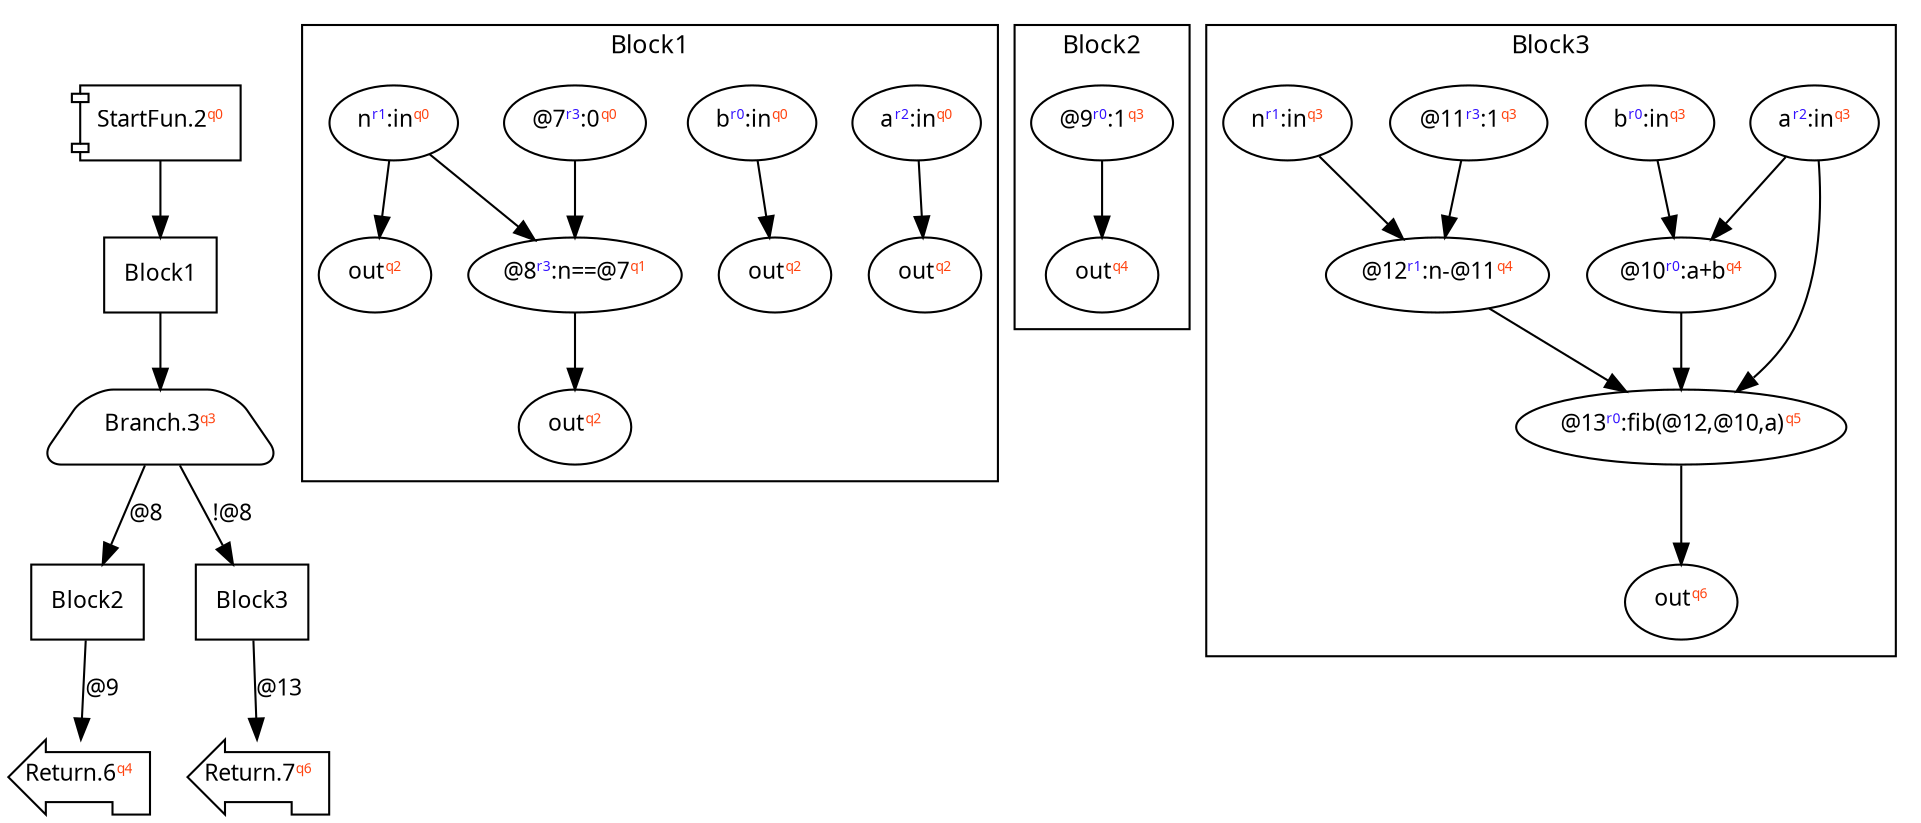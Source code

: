 digraph Program_ {
graph [fontname = "Monaco", fontsize = 12, ranksep = 0.5];
node [shape = box, fontname = "Monaco", fontsize = 11; colorscheme = pastel19];
edge [fontname = "Monaco", fontsize = 11; colorscheme = pastel19];
Jump2[label = <StartFun.2<font color="#ff4411" point-size="8"><sup>q0</sup></font>>; shape = component];
Jump2 -> Block1;
Jump3[
  label = <Branch.3<font color="#ff4411" point-size="8"><sup>q3</sup></font>>;
  shape = trapezium; style = rounded;
];
Block1 -> Jump3;
Jump3 -> Block2 [label="@8"];
Jump3 -> Block3 [label="!@8"];
Jump6[label = <Return.6<font color="#ff4411" point-size="8"><sup>q4</sup></font>>; shape = lpromoter];
Block2 -> Jump6 [label="@9"];
Jump7[label = <Return.7<font color="#ff4411" point-size="8"><sup>q6</sup></font>>; shape = lpromoter];
Block3 -> Jump7 [label="@13"];
Block1 [label = "Block1"];
Block2 [label = "Block2"];
Block3 [label = "Block3"];
subgraph cluster_dfg_Block1{
node [shape = oval];
label = "Block1";
ndBlock1_0 [label=<out<font color="#ff4411" point-size="8"><sup>q2</sup></font>>];ndBlock1_1 [label=<@8<font color="#3311ff" point-size="8"><sup>r3</sup></font>:n==@7<font color="#ff4411" point-size="8"><sup>q1</sup></font>>];ndBlock1_2 [label=<out<font color="#ff4411" point-size="8"><sup>q2</sup></font>>];ndBlock1_3 [label=<a<font color="#3311ff" point-size="8"><sup>r2</sup></font>:in<font color="#ff4411" point-size="8"><sup>q0</sup></font>>];ndBlock1_4 [label=<b<font color="#3311ff" point-size="8"><sup>r0</sup></font>:in<font color="#ff4411" point-size="8"><sup>q0</sup></font>>];ndBlock1_5 [label=<out<font color="#ff4411" point-size="8"><sup>q2</sup></font>>];ndBlock1_6 [label=<out<font color="#ff4411" point-size="8"><sup>q2</sup></font>>];ndBlock1_7 [label=<@7<font color="#3311ff" point-size="8"><sup>r3</sup></font>:0<font color="#ff4411" point-size="8"><sup>q0</sup></font>>];ndBlock1_8 [label=<n<font color="#3311ff" point-size="8"><sup>r1</sup></font>:in<font color="#ff4411" point-size="8"><sup>q0</sup></font>>];ndBlock1_4 -> ndBlock1_2; ndBlock1_7 -> ndBlock1_1; ndBlock1_8 -> ndBlock1_1; ndBlock1_8 -> ndBlock1_5; ndBlock1_3 -> ndBlock1_6; ndBlock1_1 -> ndBlock1_0; }subgraph cluster_dfg_Block2{
node [shape = oval];
label = "Block2";
ndBlock2_0 [label=<@9<font color="#3311ff" point-size="8"><sup>r0</sup></font>:1<font color="#ff4411" point-size="8"><sup>q3</sup></font>>];ndBlock2_1 [label=<out<font color="#ff4411" point-size="8"><sup>q4</sup></font>>];ndBlock2_0 -> ndBlock2_1; }subgraph cluster_dfg_Block3{
node [shape = oval];
label = "Block3";
ndBlock3_0 [label=<a<font color="#3311ff" point-size="8"><sup>r2</sup></font>:in<font color="#ff4411" point-size="8"><sup>q3</sup></font>>];ndBlock3_1 [label=<b<font color="#3311ff" point-size="8"><sup>r0</sup></font>:in<font color="#ff4411" point-size="8"><sup>q3</sup></font>>];ndBlock3_2 [label=<@10<font color="#3311ff" point-size="8"><sup>r0</sup></font>:a+b<font color="#ff4411" point-size="8"><sup>q4</sup></font>>];ndBlock3_3 [label=<out<font color="#ff4411" point-size="8"><sup>q6</sup></font>>];ndBlock3_4 [label=<@11<font color="#3311ff" point-size="8"><sup>r3</sup></font>:1<font color="#ff4411" point-size="8"><sup>q3</sup></font>>];ndBlock3_5 [label=<@12<font color="#3311ff" point-size="8"><sup>r1</sup></font>:n-@11<font color="#ff4411" point-size="8"><sup>q4</sup></font>>];ndBlock3_6 [label=<@13<font color="#3311ff" point-size="8"><sup>r0</sup></font>:fib(@12,@10,a)<font color="#ff4411" point-size="8"><sup>q5</sup></font>>];ndBlock3_7 [label=<n<font color="#3311ff" point-size="8"><sup>r1</sup></font>:in<font color="#ff4411" point-size="8"><sup>q3</sup></font>>];ndBlock3_4 -> ndBlock3_5; ndBlock3_7 -> ndBlock3_5; ndBlock3_0 -> ndBlock3_6; ndBlock3_2 -> ndBlock3_6; ndBlock3_5 -> ndBlock3_6; ndBlock3_0 -> ndBlock3_2; ndBlock3_1 -> ndBlock3_2; ndBlock3_6 -> ndBlock3_3; }}
